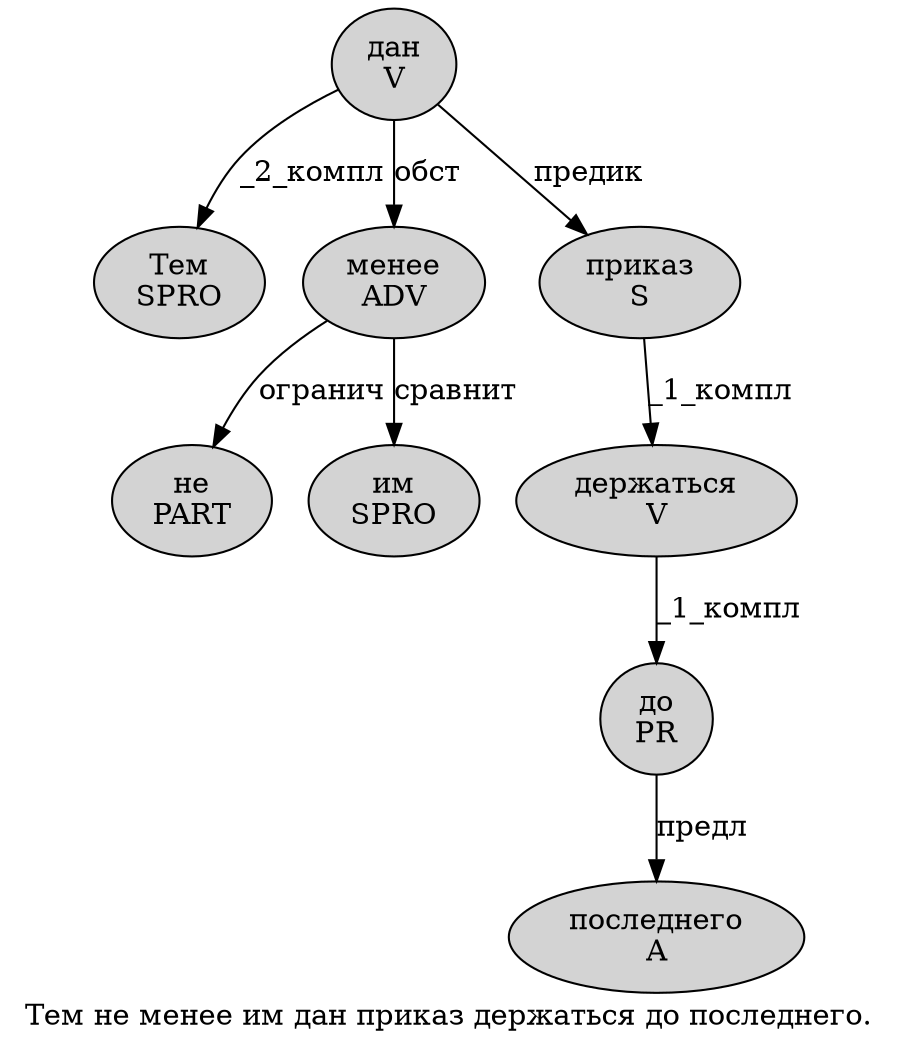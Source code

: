 digraph SENTENCE_442 {
	graph [label="Тем не менее им дан приказ держаться до последнего."]
	node [style=filled]
		0 [label="Тем
SPRO" color="" fillcolor=lightgray penwidth=1 shape=ellipse]
		1 [label="не
PART" color="" fillcolor=lightgray penwidth=1 shape=ellipse]
		2 [label="менее
ADV" color="" fillcolor=lightgray penwidth=1 shape=ellipse]
		3 [label="им
SPRO" color="" fillcolor=lightgray penwidth=1 shape=ellipse]
		4 [label="дан
V" color="" fillcolor=lightgray penwidth=1 shape=ellipse]
		5 [label="приказ
S" color="" fillcolor=lightgray penwidth=1 shape=ellipse]
		6 [label="держаться
V" color="" fillcolor=lightgray penwidth=1 shape=ellipse]
		7 [label="до
PR" color="" fillcolor=lightgray penwidth=1 shape=ellipse]
		8 [label="последнего
A" color="" fillcolor=lightgray penwidth=1 shape=ellipse]
			6 -> 7 [label="_1_компл"]
			5 -> 6 [label="_1_компл"]
			7 -> 8 [label="предл"]
			4 -> 0 [label="_2_компл"]
			4 -> 2 [label="обст"]
			4 -> 5 [label="предик"]
			2 -> 1 [label="огранич"]
			2 -> 3 [label="сравнит"]
}